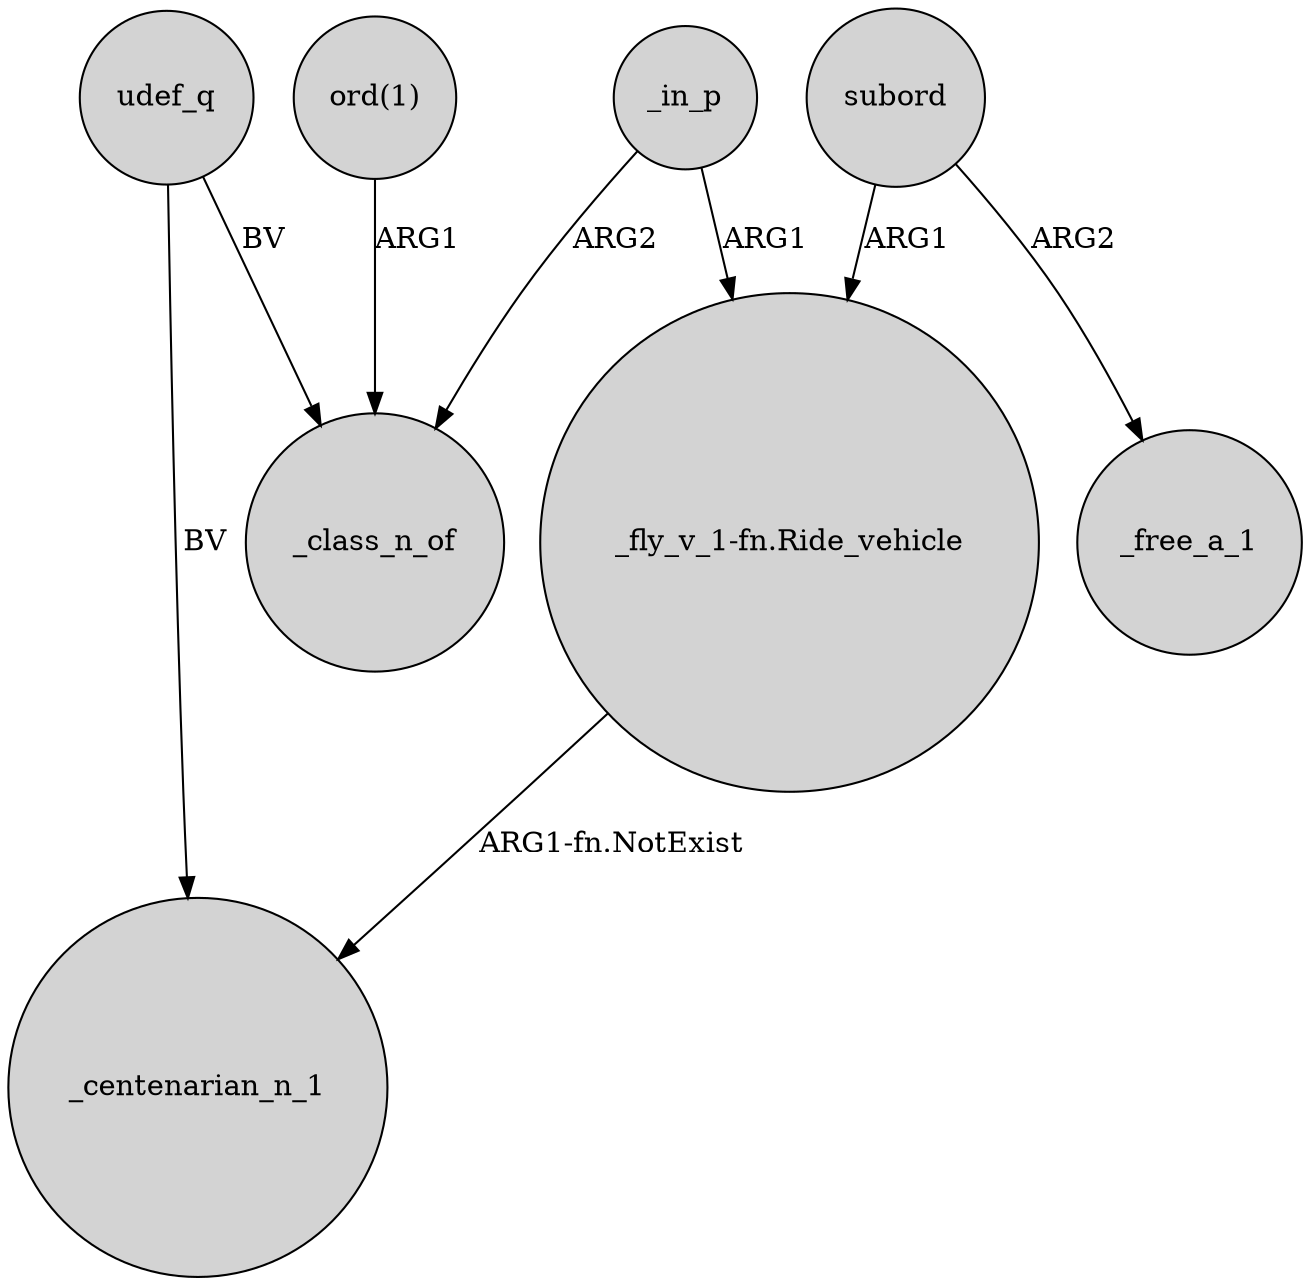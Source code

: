 digraph {
	node [shape=circle style=filled]
	_in_p -> "_fly_v_1-fn.Ride_vehicle" [label=ARG1]
	udef_q -> _class_n_of [label=BV]
	udef_q -> _centenarian_n_1 [label=BV]
	_in_p -> _class_n_of [label=ARG2]
	"ord(1)" -> _class_n_of [label=ARG1]
	subord -> _free_a_1 [label=ARG2]
	subord -> "_fly_v_1-fn.Ride_vehicle" [label=ARG1]
	"_fly_v_1-fn.Ride_vehicle" -> _centenarian_n_1 [label="ARG1-fn.NotExist"]
}
